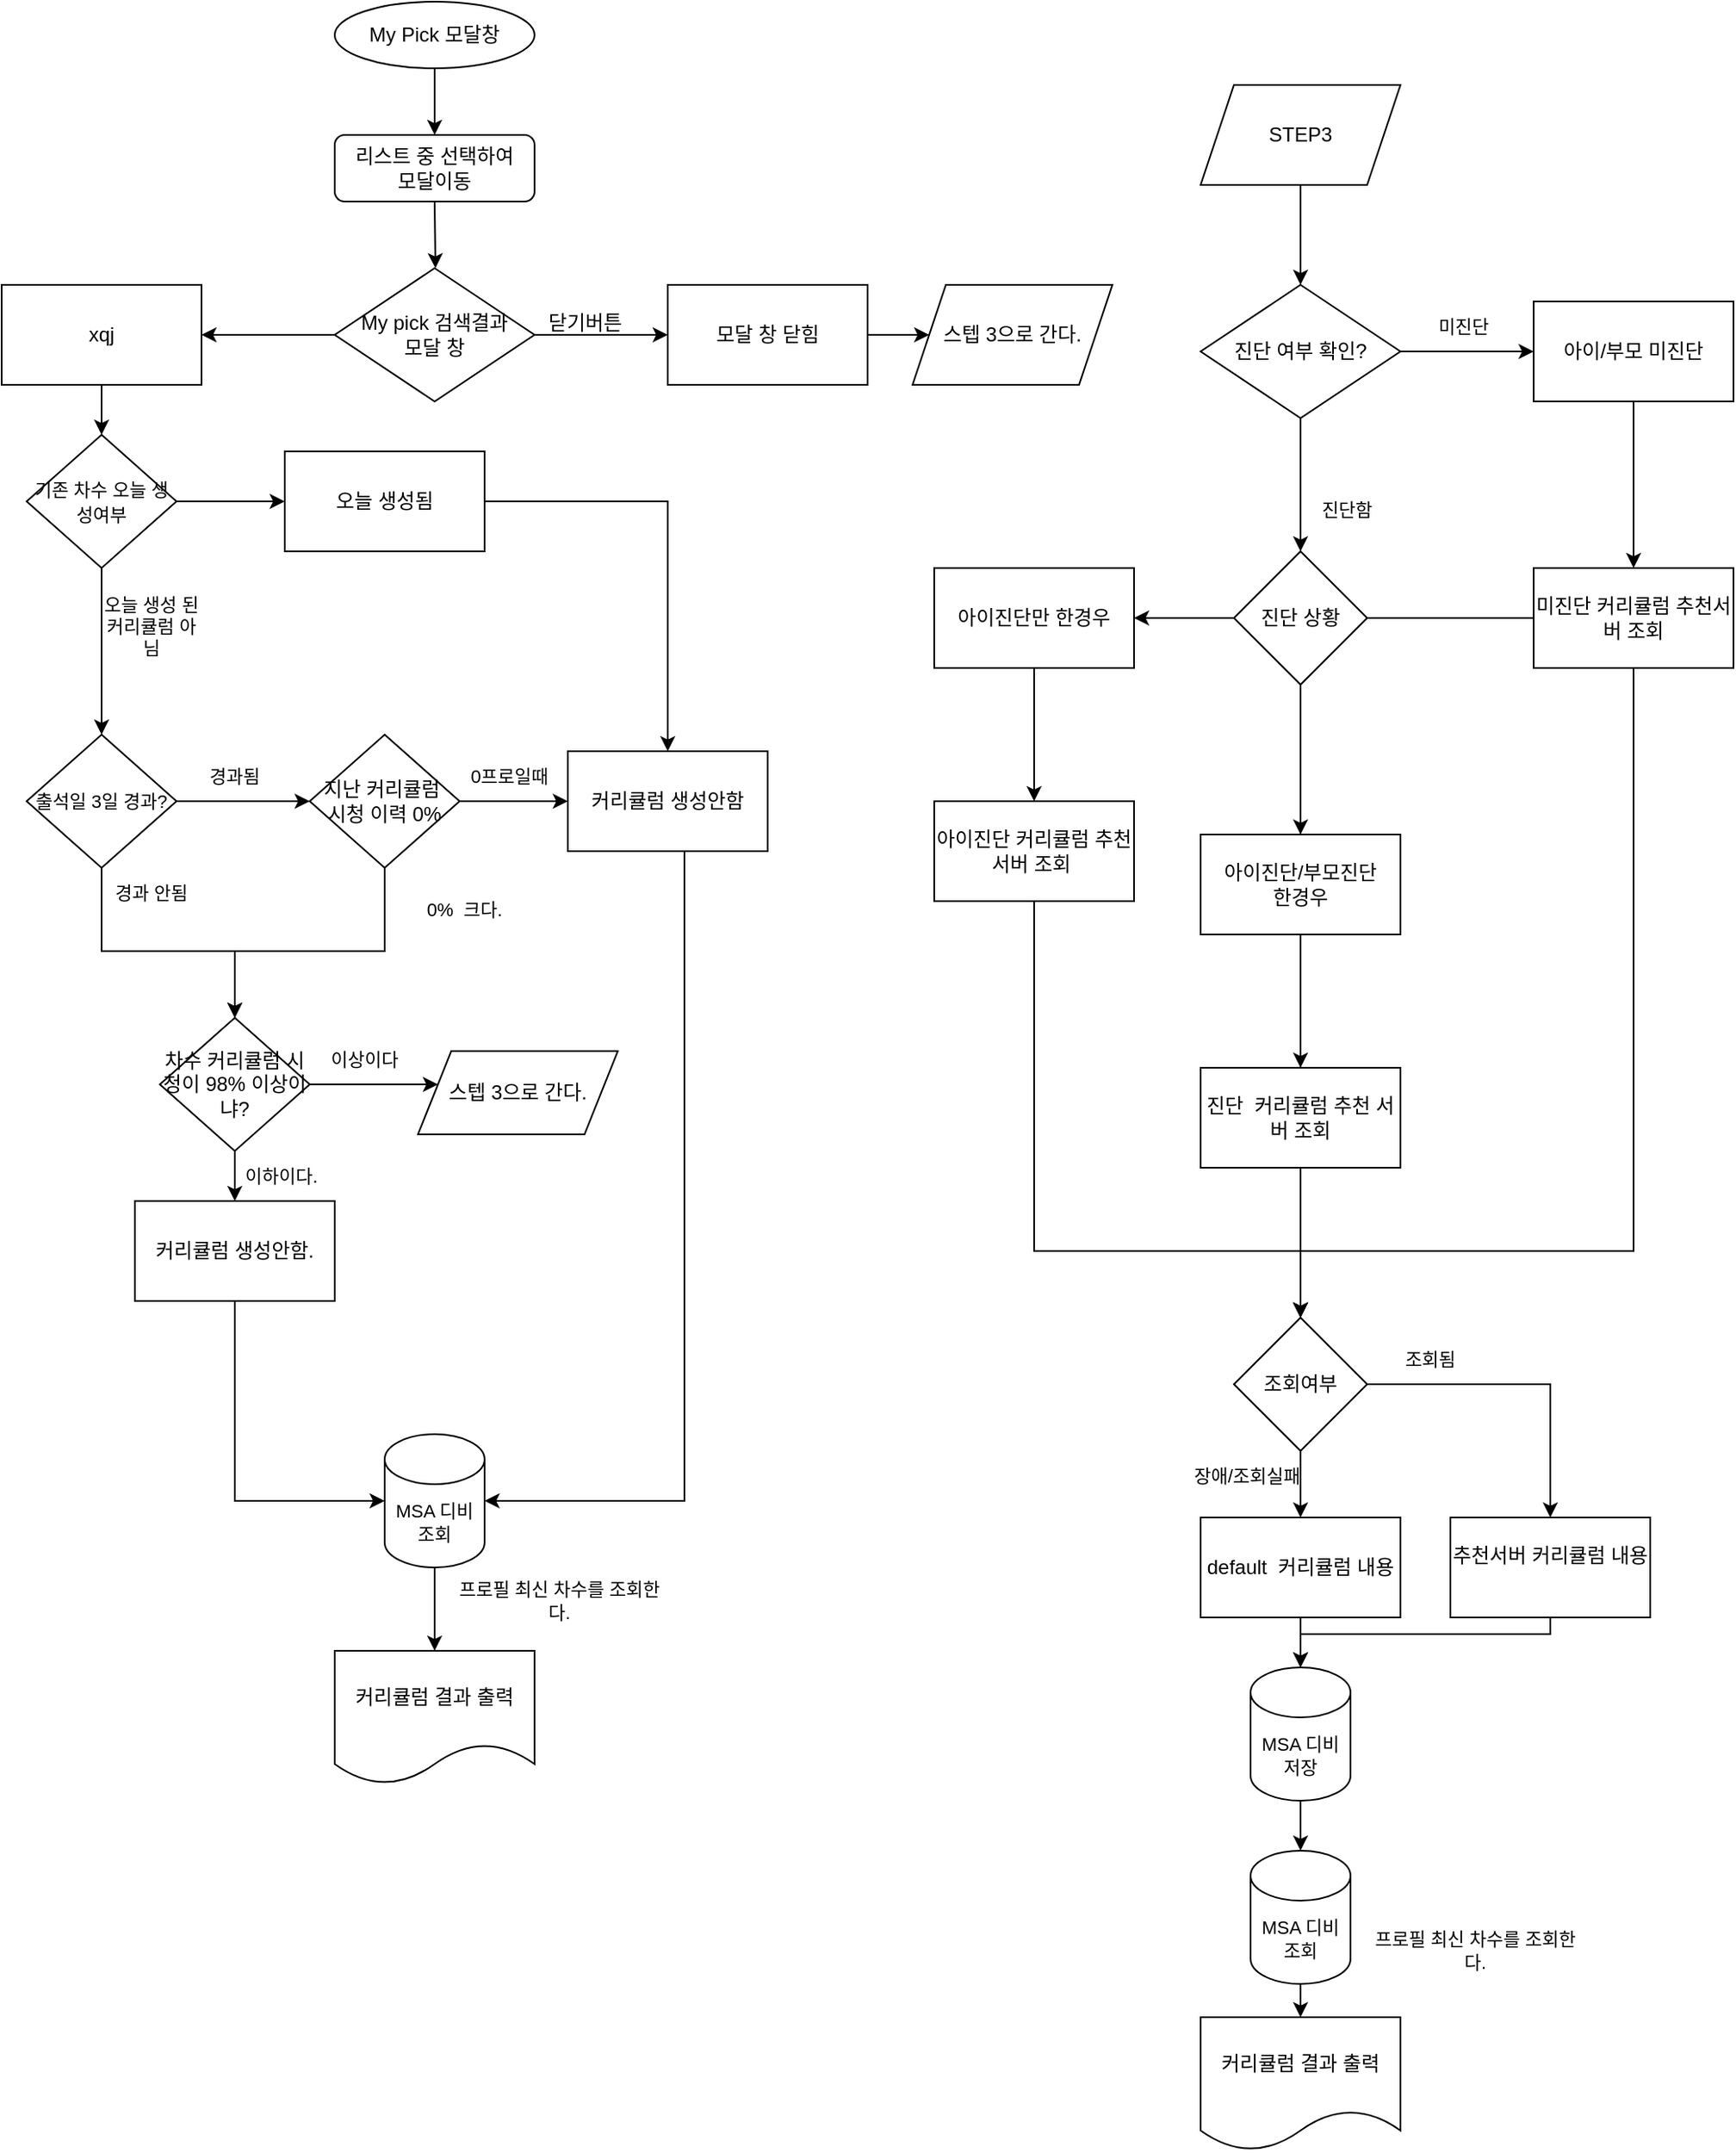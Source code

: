 <mxfile version="21.3.8" type="github">
  <diagram id="9M3qHXlabgps6SP91BO-" name="Page-1">
    <mxGraphModel dx="954" dy="513" grid="1" gridSize="10" guides="1" tooltips="1" connect="1" arrows="1" fold="1" page="1" pageScale="1" pageWidth="827" pageHeight="1169" math="0" shadow="0">
      <root>
        <mxCell id="0" />
        <mxCell id="1" parent="0" />
        <mxCell id="fzmjyrFyGPUT9gfRvAtI-3" value="" style="endArrow=classic;html=1;rounded=0;entryX=0.5;entryY=0;entryDx=0;entryDy=0;" parent="1" target="fzmjyrFyGPUT9gfRvAtI-10" edge="1">
          <mxGeometry width="50" height="50" relative="1" as="geometry">
            <mxPoint x="420" y="40" as="sourcePoint" />
            <mxPoint x="414" y="80" as="targetPoint" />
          </mxGeometry>
        </mxCell>
        <mxCell id="fzmjyrFyGPUT9gfRvAtI-9" value="My Pick 모달창" style="ellipse;whiteSpace=wrap;html=1;" parent="1" vertex="1">
          <mxGeometry x="360" width="120" height="40" as="geometry" />
        </mxCell>
        <mxCell id="fzmjyrFyGPUT9gfRvAtI-10" value="리스트 중 선택하여 &lt;br&gt;모달이동" style="rounded=1;whiteSpace=wrap;html=1;" parent="1" vertex="1">
          <mxGeometry x="360" y="80" width="120" height="40" as="geometry" />
        </mxCell>
        <mxCell id="fzmjyrFyGPUT9gfRvAtI-12" value="" style="endArrow=classic;html=1;rounded=0;" parent="1" edge="1">
          <mxGeometry width="50" height="50" relative="1" as="geometry">
            <mxPoint x="420" y="120" as="sourcePoint" />
            <mxPoint x="420.5" y="160" as="targetPoint" />
          </mxGeometry>
        </mxCell>
        <mxCell id="-nON0nGgF-exj52aO8rV-6" value="" style="edgeStyle=orthogonalEdgeStyle;rounded=0;orthogonalLoop=1;jettySize=auto;html=1;" parent="1" source="-nON0nGgF-exj52aO8rV-3" target="-nON0nGgF-exj52aO8rV-5" edge="1">
          <mxGeometry relative="1" as="geometry" />
        </mxCell>
        <mxCell id="-nON0nGgF-exj52aO8rV-9" value="" style="edgeStyle=orthogonalEdgeStyle;rounded=0;orthogonalLoop=1;jettySize=auto;html=1;" parent="1" source="-nON0nGgF-exj52aO8rV-3" target="-nON0nGgF-exj52aO8rV-8" edge="1">
          <mxGeometry relative="1" as="geometry" />
        </mxCell>
        <mxCell id="-nON0nGgF-exj52aO8rV-3" value="My pick 검색결과 &lt;br&gt;모달 창" style="rhombus;whiteSpace=wrap;html=1;" parent="1" vertex="1">
          <mxGeometry x="360" y="160" width="120" height="80" as="geometry" />
        </mxCell>
        <mxCell id="-nON0nGgF-exj52aO8rV-62" value="" style="edgeStyle=orthogonalEdgeStyle;rounded=0;orthogonalLoop=1;jettySize=auto;html=1;fontSize=11;" parent="1" source="-nON0nGgF-exj52aO8rV-5" target="-nON0nGgF-exj52aO8rV-61" edge="1">
          <mxGeometry relative="1" as="geometry" />
        </mxCell>
        <mxCell id="-nON0nGgF-exj52aO8rV-5" value="모달 창 닫힘" style="whiteSpace=wrap;html=1;" parent="1" vertex="1">
          <mxGeometry x="560" y="170" width="120" height="60" as="geometry" />
        </mxCell>
        <mxCell id="-nON0nGgF-exj52aO8rV-126" value="" style="edgeStyle=orthogonalEdgeStyle;rounded=0;orthogonalLoop=1;jettySize=auto;html=1;fontSize=11;" parent="1" source="-nON0nGgF-exj52aO8rV-8" target="-nON0nGgF-exj52aO8rV-119" edge="1">
          <mxGeometry relative="1" as="geometry" />
        </mxCell>
        <mxCell id="-nON0nGgF-exj52aO8rV-8" value="xqj" style="whiteSpace=wrap;html=1;" parent="1" vertex="1">
          <mxGeometry x="160" y="170" width="120" height="60" as="geometry" />
        </mxCell>
        <mxCell id="-nON0nGgF-exj52aO8rV-14" value="" style="edgeStyle=orthogonalEdgeStyle;rounded=0;orthogonalLoop=1;jettySize=auto;html=1;" parent="1" source="-nON0nGgF-exj52aO8rV-10" target="-nON0nGgF-exj52aO8rV-13" edge="1">
          <mxGeometry relative="1" as="geometry" />
        </mxCell>
        <mxCell id="-nON0nGgF-exj52aO8rV-20" value="" style="edgeStyle=orthogonalEdgeStyle;rounded=0;orthogonalLoop=1;jettySize=auto;html=1;" parent="1" source="-nON0nGgF-exj52aO8rV-10" target="-nON0nGgF-exj52aO8rV-19" edge="1">
          <mxGeometry relative="1" as="geometry" />
        </mxCell>
        <mxCell id="-nON0nGgF-exj52aO8rV-10" value="진단 여부 확인?" style="rhombus;whiteSpace=wrap;html=1;" parent="1" vertex="1">
          <mxGeometry x="880" y="170" width="120" height="80" as="geometry" />
        </mxCell>
        <mxCell id="-nON0nGgF-exj52aO8rV-16" value="" style="edgeStyle=orthogonalEdgeStyle;rounded=0;orthogonalLoop=1;jettySize=auto;html=1;" parent="1" source="-nON0nGgF-exj52aO8rV-13" target="-nON0nGgF-exj52aO8rV-15" edge="1">
          <mxGeometry relative="1" as="geometry" />
        </mxCell>
        <mxCell id="-nON0nGgF-exj52aO8rV-13" value="아이/부모 미진단" style="whiteSpace=wrap;html=1;" parent="1" vertex="1">
          <mxGeometry x="1080" y="180" width="120" height="60" as="geometry" />
        </mxCell>
        <mxCell id="-nON0nGgF-exj52aO8rV-85" value="" style="edgeStyle=orthogonalEdgeStyle;rounded=0;orthogonalLoop=1;jettySize=auto;html=1;fontSize=11;entryX=0.5;entryY=0;entryDx=0;entryDy=0;" parent="1" source="-nON0nGgF-exj52aO8rV-15" target="-nON0nGgF-exj52aO8rV-82" edge="1">
          <mxGeometry relative="1" as="geometry">
            <mxPoint x="1140" y="480" as="targetPoint" />
          </mxGeometry>
        </mxCell>
        <mxCell id="-nON0nGgF-exj52aO8rV-90" value="" style="edgeStyle=orthogonalEdgeStyle;rounded=0;orthogonalLoop=1;jettySize=auto;html=1;fontSize=11;entryX=0.5;entryY=0;entryDx=0;entryDy=0;" parent="1" source="-nON0nGgF-exj52aO8rV-15" target="-nON0nGgF-exj52aO8rV-82" edge="1">
          <mxGeometry relative="1" as="geometry">
            <mxPoint x="1140" y="480" as="targetPoint" />
            <Array as="points">
              <mxPoint x="1140" y="750" />
              <mxPoint x="940" y="750" />
            </Array>
          </mxGeometry>
        </mxCell>
        <mxCell id="-nON0nGgF-exj52aO8rV-15" value="미진단 커리큘럼 추천서버 조회" style="whiteSpace=wrap;html=1;" parent="1" vertex="1">
          <mxGeometry x="1080" y="340" width="120" height="60" as="geometry" />
        </mxCell>
        <mxCell id="-nON0nGgF-exj52aO8rV-22" value="" style="edgeStyle=orthogonalEdgeStyle;rounded=0;orthogonalLoop=1;jettySize=auto;html=1;" parent="1" source="-nON0nGgF-exj52aO8rV-19" target="-nON0nGgF-exj52aO8rV-21" edge="1">
          <mxGeometry relative="1" as="geometry" />
        </mxCell>
        <mxCell id="-nON0nGgF-exj52aO8rV-24" value="" style="edgeStyle=orthogonalEdgeStyle;rounded=0;orthogonalLoop=1;jettySize=auto;html=1;" parent="1" source="-nON0nGgF-exj52aO8rV-19" target="-nON0nGgF-exj52aO8rV-23" edge="1">
          <mxGeometry relative="1" as="geometry" />
        </mxCell>
        <mxCell id="-nON0nGgF-exj52aO8rV-19" value="진단 상황" style="rhombus;whiteSpace=wrap;html=1;" parent="1" vertex="1">
          <mxGeometry x="900" y="330" width="80" height="80" as="geometry" />
        </mxCell>
        <mxCell id="-nON0nGgF-exj52aO8rV-32" value="" style="edgeStyle=orthogonalEdgeStyle;rounded=0;orthogonalLoop=1;jettySize=auto;html=1;" parent="1" source="-nON0nGgF-exj52aO8rV-21" target="-nON0nGgF-exj52aO8rV-31" edge="1">
          <mxGeometry relative="1" as="geometry" />
        </mxCell>
        <mxCell id="-nON0nGgF-exj52aO8rV-21" value="아이진단만 한경우" style="whiteSpace=wrap;html=1;" parent="1" vertex="1">
          <mxGeometry x="720" y="340" width="120" height="60" as="geometry" />
        </mxCell>
        <mxCell id="-nON0nGgF-exj52aO8rV-26" value="" style="edgeStyle=orthogonalEdgeStyle;rounded=0;orthogonalLoop=1;jettySize=auto;html=1;" parent="1" source="-nON0nGgF-exj52aO8rV-23" target="-nON0nGgF-exj52aO8rV-25" edge="1">
          <mxGeometry relative="1" as="geometry" />
        </mxCell>
        <mxCell id="-nON0nGgF-exj52aO8rV-23" value="아이진단/부모진단 &lt;br&gt;한경우" style="whiteSpace=wrap;html=1;" parent="1" vertex="1">
          <mxGeometry x="880" y="500" width="120" height="60" as="geometry" />
        </mxCell>
        <mxCell id="-nON0nGgF-exj52aO8rV-86" value="" style="edgeStyle=orthogonalEdgeStyle;rounded=0;orthogonalLoop=1;jettySize=auto;html=1;fontSize=11;" parent="1" source="-nON0nGgF-exj52aO8rV-25" target="-nON0nGgF-exj52aO8rV-82" edge="1">
          <mxGeometry relative="1" as="geometry" />
        </mxCell>
        <mxCell id="-nON0nGgF-exj52aO8rV-25" value="진단 &amp;nbsp;커리큘럼 추천 서버 조회" style="whiteSpace=wrap;html=1;" parent="1" vertex="1">
          <mxGeometry x="880" y="640" width="120" height="60" as="geometry" />
        </mxCell>
        <mxCell id="-nON0nGgF-exj52aO8rV-27" value="커리큘럼 결과 출력" style="shape=document;whiteSpace=wrap;html=1;boundedLbl=1;" parent="1" vertex="1">
          <mxGeometry x="880" y="1210" width="120" height="80" as="geometry" />
        </mxCell>
        <mxCell id="-nON0nGgF-exj52aO8rV-88" value="" style="edgeStyle=orthogonalEdgeStyle;rounded=0;orthogonalLoop=1;jettySize=auto;html=1;fontSize=11;entryX=0.5;entryY=0;entryDx=0;entryDy=0;" parent="1" source="-nON0nGgF-exj52aO8rV-31" target="-nON0nGgF-exj52aO8rV-82" edge="1">
          <mxGeometry relative="1" as="geometry">
            <mxPoint x="780" y="620" as="targetPoint" />
            <Array as="points">
              <mxPoint x="780" y="750" />
              <mxPoint x="940" y="750" />
            </Array>
          </mxGeometry>
        </mxCell>
        <mxCell id="-nON0nGgF-exj52aO8rV-31" value="아이진단 커리큘럼 추천서버 조회&amp;nbsp;" style="whiteSpace=wrap;html=1;" parent="1" vertex="1">
          <mxGeometry x="720" y="480" width="120" height="60" as="geometry" />
        </mxCell>
        <mxCell id="-nON0nGgF-exj52aO8rV-39" value="" style="edgeStyle=orthogonalEdgeStyle;rounded=0;orthogonalLoop=1;jettySize=auto;html=1;fontSize=11;" parent="1" source="-nON0nGgF-exj52aO8rV-35" target="-nON0nGgF-exj52aO8rV-38" edge="1">
          <mxGeometry relative="1" as="geometry" />
        </mxCell>
        <mxCell id="-nON0nGgF-exj52aO8rV-46" value="" style="edgeStyle=orthogonalEdgeStyle;rounded=0;orthogonalLoop=1;jettySize=auto;html=1;fontSize=11;entryX=0.5;entryY=0;entryDx=0;entryDy=0;" parent="1" source="-nON0nGgF-exj52aO8rV-35" target="-nON0nGgF-exj52aO8rV-66" edge="1">
          <mxGeometry relative="1" as="geometry">
            <mxPoint x="220" y="570" as="targetPoint" />
            <Array as="points">
              <mxPoint x="220" y="570" />
              <mxPoint x="300" y="570" />
            </Array>
          </mxGeometry>
        </mxCell>
        <mxCell id="-nON0nGgF-exj52aO8rV-35" value="&lt;font style=&quot;font-size: 11px&quot;&gt;출석일 3일 경과?&lt;/font&gt;" style="rhombus;whiteSpace=wrap;html=1;" parent="1" vertex="1">
          <mxGeometry x="175" y="440" width="90" height="80" as="geometry" />
        </mxCell>
        <mxCell id="-nON0nGgF-exj52aO8rV-42" value="" style="edgeStyle=orthogonalEdgeStyle;rounded=0;orthogonalLoop=1;jettySize=auto;html=1;fontSize=11;" parent="1" source="-nON0nGgF-exj52aO8rV-38" target="-nON0nGgF-exj52aO8rV-41" edge="1">
          <mxGeometry relative="1" as="geometry" />
        </mxCell>
        <mxCell id="-nON0nGgF-exj52aO8rV-38" value="지난 커리큘럼&amp;nbsp;&lt;br&gt;시청 이력 0%" style="rhombus;whiteSpace=wrap;html=1;" parent="1" vertex="1">
          <mxGeometry x="345" y="440" width="90" height="80" as="geometry" />
        </mxCell>
        <mxCell id="-nON0nGgF-exj52aO8rV-40" value="경과됨" style="text;html=1;strokeColor=none;fillColor=none;align=center;verticalAlign=middle;whiteSpace=wrap;rounded=0;fontSize=11;" parent="1" vertex="1">
          <mxGeometry x="270" y="450" width="60" height="30" as="geometry" />
        </mxCell>
        <mxCell id="-nON0nGgF-exj52aO8rV-112" value="" style="edgeStyle=orthogonalEdgeStyle;rounded=0;orthogonalLoop=1;jettySize=auto;html=1;fontSize=11;entryX=1;entryY=0.5;entryDx=0;entryDy=0;entryPerimeter=0;" parent="1" source="-nON0nGgF-exj52aO8rV-41" target="-nON0nGgF-exj52aO8rV-107" edge="1">
          <mxGeometry relative="1" as="geometry">
            <mxPoint x="560.0" y="590" as="targetPoint" />
            <Array as="points">
              <mxPoint x="570" y="900" />
            </Array>
          </mxGeometry>
        </mxCell>
        <mxCell id="-nON0nGgF-exj52aO8rV-41" value="커리큘럼 생성안함" style="whiteSpace=wrap;html=1;" parent="1" vertex="1">
          <mxGeometry x="500" y="450" width="120" height="60" as="geometry" />
        </mxCell>
        <mxCell id="-nON0nGgF-exj52aO8rV-48" value="0프로일때" style="text;html=1;strokeColor=none;fillColor=none;align=center;verticalAlign=middle;whiteSpace=wrap;rounded=0;fontSize=11;" parent="1" vertex="1">
          <mxGeometry x="435" y="450" width="60" height="30" as="geometry" />
        </mxCell>
        <mxCell id="-nON0nGgF-exj52aO8rV-58" value="0% &amp;nbsp;크다." style="text;html=1;strokeColor=none;fillColor=none;align=center;verticalAlign=middle;whiteSpace=wrap;rounded=0;fontSize=11;" parent="1" vertex="1">
          <mxGeometry x="390" y="530" width="96" height="30" as="geometry" />
        </mxCell>
        <mxCell id="-nON0nGgF-exj52aO8rV-60" value="" style="edgeStyle=orthogonalEdgeStyle;rounded=0;orthogonalLoop=1;jettySize=auto;html=1;fontSize=11;" parent="1" source="-nON0nGgF-exj52aO8rV-59" target="-nON0nGgF-exj52aO8rV-10" edge="1">
          <mxGeometry relative="1" as="geometry" />
        </mxCell>
        <mxCell id="-nON0nGgF-exj52aO8rV-59" value="STEP3" style="shape=parallelogram;perimeter=parallelogramPerimeter;whiteSpace=wrap;html=1;fixedSize=1;" parent="1" vertex="1">
          <mxGeometry x="880" y="50" width="120" height="60" as="geometry" />
        </mxCell>
        <mxCell id="-nON0nGgF-exj52aO8rV-61" value="스텝 3으로 간다." style="shape=parallelogram;perimeter=parallelogramPerimeter;whiteSpace=wrap;html=1;fixedSize=1;" parent="1" vertex="1">
          <mxGeometry x="707" y="170" width="120" height="60" as="geometry" />
        </mxCell>
        <mxCell id="-nON0nGgF-exj52aO8rV-63" value="미진단" style="text;html=1;strokeColor=none;fillColor=none;align=center;verticalAlign=middle;whiteSpace=wrap;rounded=0;fontSize=11;" parent="1" vertex="1">
          <mxGeometry x="990" y="180" width="96" height="30" as="geometry" />
        </mxCell>
        <mxCell id="-nON0nGgF-exj52aO8rV-64" value="진단함" style="text;html=1;strokeColor=none;fillColor=none;align=center;verticalAlign=middle;whiteSpace=wrap;rounded=0;fontSize=11;" parent="1" vertex="1">
          <mxGeometry x="920" y="290" width="96" height="30" as="geometry" />
        </mxCell>
        <mxCell id="-nON0nGgF-exj52aO8rV-74" value="" style="edgeStyle=orthogonalEdgeStyle;rounded=0;orthogonalLoop=1;jettySize=auto;html=1;fontSize=11;" parent="1" source="-nON0nGgF-exj52aO8rV-66" target="-nON0nGgF-exj52aO8rV-73" edge="1">
          <mxGeometry relative="1" as="geometry">
            <Array as="points">
              <mxPoint x="400" y="650" />
              <mxPoint x="400" y="650" />
            </Array>
          </mxGeometry>
        </mxCell>
        <mxCell id="-nON0nGgF-exj52aO8rV-80" value="" style="edgeStyle=orthogonalEdgeStyle;rounded=0;orthogonalLoop=1;jettySize=auto;html=1;fontSize=11;" parent="1" source="-nON0nGgF-exj52aO8rV-66" target="-nON0nGgF-exj52aO8rV-79" edge="1">
          <mxGeometry relative="1" as="geometry" />
        </mxCell>
        <mxCell id="-nON0nGgF-exj52aO8rV-66" value="차수 커리큘럼 시청이 98% 이상이냐?" style="rhombus;whiteSpace=wrap;html=1;" parent="1" vertex="1">
          <mxGeometry x="255" y="610" width="90" height="80" as="geometry" />
        </mxCell>
        <mxCell id="-nON0nGgF-exj52aO8rV-72" value="" style="endArrow=classic;html=1;rounded=0;fontSize=11;exitX=0.5;exitY=1;exitDx=0;exitDy=0;" parent="1" source="-nON0nGgF-exj52aO8rV-38" target="-nON0nGgF-exj52aO8rV-66" edge="1">
          <mxGeometry width="50" height="50" relative="1" as="geometry">
            <mxPoint x="600" y="540" as="sourcePoint" />
            <mxPoint x="650" y="490" as="targetPoint" />
            <Array as="points">
              <mxPoint x="390" y="570" />
              <mxPoint x="300" y="570" />
              <mxPoint x="300" y="610" />
            </Array>
          </mxGeometry>
        </mxCell>
        <mxCell id="-nON0nGgF-exj52aO8rV-73" value="&lt;span&gt;스텝 3으로 간다.&lt;/span&gt;" style="shape=parallelogram;perimeter=parallelogramPerimeter;whiteSpace=wrap;html=1;fixedSize=1;" parent="1" vertex="1">
          <mxGeometry x="410" y="630" width="120" height="50" as="geometry" />
        </mxCell>
        <mxCell id="-nON0nGgF-exj52aO8rV-75" value="이상이다" style="text;html=1;strokeColor=none;fillColor=none;align=center;verticalAlign=middle;whiteSpace=wrap;rounded=0;fontSize=11;" parent="1" vertex="1">
          <mxGeometry x="330" y="620" width="96" height="30" as="geometry" />
        </mxCell>
        <mxCell id="-nON0nGgF-exj52aO8rV-109" value="" style="edgeStyle=orthogonalEdgeStyle;rounded=0;orthogonalLoop=1;jettySize=auto;html=1;fontSize=11;entryX=0;entryY=0.5;entryDx=0;entryDy=0;entryPerimeter=0;" parent="1" source="-nON0nGgF-exj52aO8rV-79" target="-nON0nGgF-exj52aO8rV-107" edge="1">
          <mxGeometry relative="1" as="geometry">
            <mxPoint x="300.0" y="860" as="targetPoint" />
            <Array as="points">
              <mxPoint x="300" y="900" />
            </Array>
          </mxGeometry>
        </mxCell>
        <mxCell id="-nON0nGgF-exj52aO8rV-79" value="&lt;span&gt;커리큘럼 생성안함.&lt;/span&gt;" style="whiteSpace=wrap;html=1;" parent="1" vertex="1">
          <mxGeometry x="240" y="720" width="120" height="60" as="geometry" />
        </mxCell>
        <mxCell id="-nON0nGgF-exj52aO8rV-81" value="이하이다." style="text;html=1;strokeColor=none;fillColor=none;align=center;verticalAlign=middle;whiteSpace=wrap;rounded=0;fontSize=11;" parent="1" vertex="1">
          <mxGeometry x="280" y="690" width="96" height="30" as="geometry" />
        </mxCell>
        <mxCell id="-nON0nGgF-exj52aO8rV-92" value="" style="edgeStyle=orthogonalEdgeStyle;rounded=0;orthogonalLoop=1;jettySize=auto;html=1;fontSize=11;" parent="1" source="-nON0nGgF-exj52aO8rV-82" target="-nON0nGgF-exj52aO8rV-91" edge="1">
          <mxGeometry relative="1" as="geometry" />
        </mxCell>
        <mxCell id="-nON0nGgF-exj52aO8rV-94" value="" style="edgeStyle=orthogonalEdgeStyle;rounded=0;orthogonalLoop=1;jettySize=auto;html=1;fontSize=11;" parent="1" source="-nON0nGgF-exj52aO8rV-82" target="-nON0nGgF-exj52aO8rV-93" edge="1">
          <mxGeometry relative="1" as="geometry" />
        </mxCell>
        <mxCell id="-nON0nGgF-exj52aO8rV-82" value="조회여부" style="rhombus;whiteSpace=wrap;html=1;" parent="1" vertex="1">
          <mxGeometry x="900" y="790" width="80" height="80" as="geometry" />
        </mxCell>
        <mxCell id="-nON0nGgF-exj52aO8rV-98" value="" style="edgeStyle=orthogonalEdgeStyle;rounded=0;orthogonalLoop=1;jettySize=auto;html=1;fontSize=11;" parent="1" source="-nON0nGgF-exj52aO8rV-91" target="-nON0nGgF-exj52aO8rV-97" edge="1">
          <mxGeometry relative="1" as="geometry" />
        </mxCell>
        <mxCell id="-nON0nGgF-exj52aO8rV-91" value="default &amp;nbsp;커리큘럼 내용" style="whiteSpace=wrap;html=1;" parent="1" vertex="1">
          <mxGeometry x="880" y="910" width="120" height="60" as="geometry" />
        </mxCell>
        <mxCell id="-nON0nGgF-exj52aO8rV-101" value="" style="edgeStyle=orthogonalEdgeStyle;rounded=0;orthogonalLoop=1;jettySize=auto;html=1;fontSize=11;" parent="1" source="-nON0nGgF-exj52aO8rV-93" edge="1">
          <mxGeometry relative="1" as="geometry">
            <mxPoint x="940" y="1000" as="targetPoint" />
            <Array as="points">
              <mxPoint x="1090" y="980" />
              <mxPoint x="940" y="980" />
            </Array>
          </mxGeometry>
        </mxCell>
        <mxCell id="-nON0nGgF-exj52aO8rV-93" value="추천서버 커리큘럼 내용 &amp;nbsp;" style="whiteSpace=wrap;html=1;" parent="1" vertex="1">
          <mxGeometry x="1030" y="910" width="120" height="60" as="geometry" />
        </mxCell>
        <mxCell id="-nON0nGgF-exj52aO8rV-117" value="" style="edgeStyle=orthogonalEdgeStyle;rounded=0;orthogonalLoop=1;jettySize=auto;html=1;fontSize=11;" parent="1" source="-nON0nGgF-exj52aO8rV-97" target="-nON0nGgF-exj52aO8rV-116" edge="1">
          <mxGeometry relative="1" as="geometry" />
        </mxCell>
        <mxCell id="-nON0nGgF-exj52aO8rV-97" value="MSA 디비&lt;br&gt;저장" style="shape=cylinder3;whiteSpace=wrap;html=1;boundedLbl=1;backgroundOutline=1;size=15;fontSize=11;" parent="1" vertex="1">
          <mxGeometry x="910" y="1000" width="60" height="80" as="geometry" />
        </mxCell>
        <mxCell id="-nON0nGgF-exj52aO8rV-102" value="장애/조회실패" style="text;html=1;strokeColor=none;fillColor=none;align=center;verticalAlign=middle;whiteSpace=wrap;rounded=0;fontSize=11;" parent="1" vertex="1">
          <mxGeometry x="860" y="870" width="96" height="30" as="geometry" />
        </mxCell>
        <mxCell id="-nON0nGgF-exj52aO8rV-103" value="조회됨" style="text;html=1;strokeColor=none;fillColor=none;align=center;verticalAlign=middle;whiteSpace=wrap;rounded=0;fontSize=11;" parent="1" vertex="1">
          <mxGeometry x="970" y="800" width="96" height="30" as="geometry" />
        </mxCell>
        <mxCell id="-nON0nGgF-exj52aO8rV-105" value="커리큘럼 결과 출력" style="shape=document;whiteSpace=wrap;html=1;boundedLbl=1;" parent="1" vertex="1">
          <mxGeometry x="360" y="990" width="120" height="80" as="geometry" />
        </mxCell>
        <mxCell id="-nON0nGgF-exj52aO8rV-106" value="" style="edgeStyle=orthogonalEdgeStyle;rounded=0;orthogonalLoop=1;jettySize=auto;html=1;fontSize=11;" parent="1" source="-nON0nGgF-exj52aO8rV-107" target="-nON0nGgF-exj52aO8rV-105" edge="1">
          <mxGeometry relative="1" as="geometry" />
        </mxCell>
        <mxCell id="-nON0nGgF-exj52aO8rV-107" value="MSA 디비&lt;br&gt;조회" style="shape=cylinder3;whiteSpace=wrap;html=1;boundedLbl=1;backgroundOutline=1;size=15;fontSize=11;" parent="1" vertex="1">
          <mxGeometry x="390" y="860" width="60" height="80" as="geometry" />
        </mxCell>
        <mxCell id="-nON0nGgF-exj52aO8rV-113" value="프로필 최신 차수를 조회한다." style="text;html=1;strokeColor=none;fillColor=none;align=center;verticalAlign=middle;whiteSpace=wrap;rounded=0;fontSize=11;" parent="1" vertex="1">
          <mxGeometry x="430" y="940" width="130" height="40" as="geometry" />
        </mxCell>
        <mxCell id="-nON0nGgF-exj52aO8rV-114" value="경과 안됨" style="text;html=1;strokeColor=none;fillColor=none;align=center;verticalAlign=middle;whiteSpace=wrap;rounded=0;fontSize=11;" parent="1" vertex="1">
          <mxGeometry x="220" y="520" width="60" height="30" as="geometry" />
        </mxCell>
        <mxCell id="-nON0nGgF-exj52aO8rV-115" value="" style="edgeStyle=orthogonalEdgeStyle;rounded=0;orthogonalLoop=1;jettySize=auto;html=1;fontSize=11;" parent="1" source="-nON0nGgF-exj52aO8rV-116" edge="1">
          <mxGeometry relative="1" as="geometry">
            <mxPoint x="940" y="1210" as="targetPoint" />
          </mxGeometry>
        </mxCell>
        <mxCell id="-nON0nGgF-exj52aO8rV-116" value="MSA 디비&lt;br&gt;조회" style="shape=cylinder3;whiteSpace=wrap;html=1;boundedLbl=1;backgroundOutline=1;size=15;fontSize=11;" parent="1" vertex="1">
          <mxGeometry x="910" y="1110" width="60" height="80" as="geometry" />
        </mxCell>
        <mxCell id="-nON0nGgF-exj52aO8rV-118" value="프로필 최신 차수를 조회한다." style="text;html=1;strokeColor=none;fillColor=none;align=center;verticalAlign=middle;whiteSpace=wrap;rounded=0;fontSize=11;" parent="1" vertex="1">
          <mxGeometry x="980" y="1150" width="130" height="40" as="geometry" />
        </mxCell>
        <mxCell id="-nON0nGgF-exj52aO8rV-121" value="" style="edgeStyle=orthogonalEdgeStyle;rounded=0;orthogonalLoop=1;jettySize=auto;html=1;fontSize=11;" parent="1" source="-nON0nGgF-exj52aO8rV-119" target="-nON0nGgF-exj52aO8rV-120" edge="1">
          <mxGeometry relative="1" as="geometry" />
        </mxCell>
        <mxCell id="-nON0nGgF-exj52aO8rV-124" value="" style="edgeStyle=orthogonalEdgeStyle;rounded=0;orthogonalLoop=1;jettySize=auto;html=1;fontSize=11;" parent="1" source="-nON0nGgF-exj52aO8rV-119" target="-nON0nGgF-exj52aO8rV-35" edge="1">
          <mxGeometry relative="1" as="geometry" />
        </mxCell>
        <mxCell id="-nON0nGgF-exj52aO8rV-119" value="&lt;span style=&quot;font-size: 11px&quot;&gt;기존 차수 오늘 생성여부&lt;/span&gt;" style="rhombus;whiteSpace=wrap;html=1;" parent="1" vertex="1">
          <mxGeometry x="175" y="260" width="90" height="80" as="geometry" />
        </mxCell>
        <mxCell id="-nON0nGgF-exj52aO8rV-123" value="" style="edgeStyle=orthogonalEdgeStyle;rounded=0;orthogonalLoop=1;jettySize=auto;html=1;fontSize=11;entryX=0.5;entryY=0;entryDx=0;entryDy=0;" parent="1" source="-nON0nGgF-exj52aO8rV-120" target="-nON0nGgF-exj52aO8rV-41" edge="1">
          <mxGeometry relative="1" as="geometry">
            <mxPoint x="530" y="300" as="targetPoint" />
          </mxGeometry>
        </mxCell>
        <mxCell id="-nON0nGgF-exj52aO8rV-120" value="오늘 생성됨" style="whiteSpace=wrap;html=1;" parent="1" vertex="1">
          <mxGeometry x="330" y="270" width="120" height="60" as="geometry" />
        </mxCell>
        <mxCell id="-nON0nGgF-exj52aO8rV-125" value="오늘 생성 된 커리큘럼 아님" style="text;html=1;strokeColor=none;fillColor=none;align=center;verticalAlign=middle;whiteSpace=wrap;rounded=0;fontSize=11;" parent="1" vertex="1">
          <mxGeometry x="220" y="360" width="60" height="30" as="geometry" />
        </mxCell>
        <mxCell id="x7vTHqNeUZqv8BDmo5PR-1" value="닫기버튼" style="text;html=1;align=center;verticalAlign=middle;resizable=0;points=[];autosize=1;strokeColor=none;fillColor=none;" vertex="1" parent="1">
          <mxGeometry x="475" y="178" width="70" height="30" as="geometry" />
        </mxCell>
      </root>
    </mxGraphModel>
  </diagram>
</mxfile>
